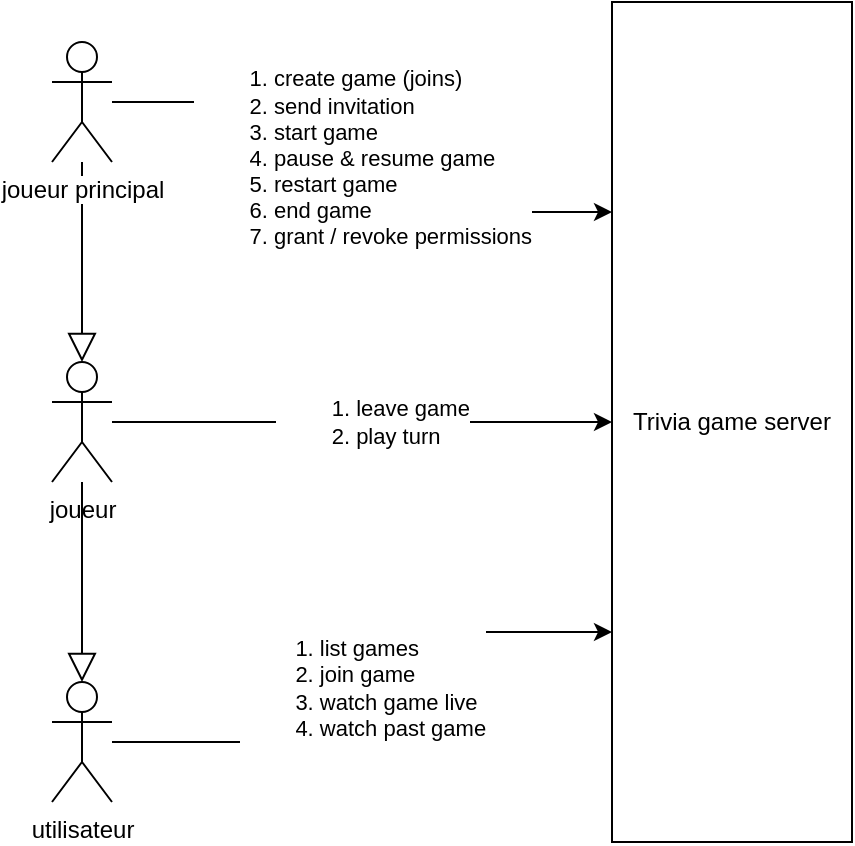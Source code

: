 <mxfile version="21.2.1" type="device" pages="3">
  <diagram name="use-cases" id="77HFBJ6ivWY5QbAFfbBi">
    <mxGraphModel dx="733" dy="455" grid="1" gridSize="10" guides="1" tooltips="1" connect="1" arrows="1" fold="1" page="1" pageScale="1" pageWidth="850" pageHeight="1100" math="0" shadow="0">
      <root>
        <mxCell id="0" />
        <mxCell id="1" parent="0" />
        <mxCell id="5HBHyh6a4VFPP6HQ4rFD-20" value="Trivia game server" style="rounded=0;whiteSpace=wrap;html=1;" vertex="1" parent="1">
          <mxGeometry x="470" y="110" width="120" height="420" as="geometry" />
        </mxCell>
        <mxCell id="a9RpLsKB76JkWqtw9BgK-1" value="&lt;ol&gt;&lt;li style=&quot;text-align: left;&quot;&gt;create game (joins)&lt;/li&gt;&lt;li style=&quot;text-align: left;&quot;&gt;send invitation&lt;/li&gt;&lt;li style=&quot;text-align: left;&quot;&gt;start game&lt;/li&gt;&lt;li style=&quot;text-align: left;&quot;&gt;pause &amp;amp; resume game&lt;/li&gt;&lt;li style=&quot;text-align: left;&quot;&gt;restart game&lt;/li&gt;&lt;li style=&quot;text-align: left;&quot;&gt;end game&lt;/li&gt;&lt;li style=&quot;text-align: left;&quot;&gt;grant / revoke permissions&lt;/li&gt;&lt;/ol&gt;" style="edgeStyle=orthogonalEdgeStyle;rounded=0;orthogonalLoop=1;jettySize=auto;html=1;entryX=0;entryY=0.25;entryDx=0;entryDy=0;" edge="1" parent="1" source="5HBHyh6a4VFPP6HQ4rFD-21" target="5HBHyh6a4VFPP6HQ4rFD-20">
          <mxGeometry relative="1" as="geometry">
            <mxPoint as="offset" />
          </mxGeometry>
        </mxCell>
        <mxCell id="a9RpLsKB76JkWqtw9BgK-6" style="edgeStyle=orthogonalEdgeStyle;rounded=0;orthogonalLoop=1;jettySize=auto;html=1;entryX=0.5;entryY=0;entryDx=0;entryDy=0;entryPerimeter=0;endArrow=block;endFill=0;startSize=12;endSize=12;" edge="1" parent="1" source="5HBHyh6a4VFPP6HQ4rFD-21" target="a9RpLsKB76JkWqtw9BgK-2">
          <mxGeometry relative="1" as="geometry" />
        </mxCell>
        <mxCell id="5HBHyh6a4VFPP6HQ4rFD-21" value="&lt;span style=&quot;background-color: rgb(255, 255, 255);&quot;&gt;joueur principal&lt;/span&gt;" style="shape=umlActor;verticalLabelPosition=bottom;verticalAlign=top;html=1;outlineConnect=0;" vertex="1" parent="1">
          <mxGeometry x="190" y="130" width="30" height="60" as="geometry" />
        </mxCell>
        <mxCell id="a9RpLsKB76JkWqtw9BgK-2" value="joueur" style="shape=umlActor;verticalLabelPosition=bottom;verticalAlign=top;html=1;outlineConnect=0;" vertex="1" parent="1">
          <mxGeometry x="190" y="290" width="30" height="60" as="geometry" />
        </mxCell>
        <mxCell id="a9RpLsKB76JkWqtw9BgK-4" value="&lt;ol&gt;&lt;li style=&quot;text-align: left;&quot;&gt;leave game&lt;br&gt;&lt;/li&gt;&lt;li style=&quot;text-align: left;&quot;&gt;play turn&lt;/li&gt;&lt;/ol&gt;" style="edgeStyle=orthogonalEdgeStyle;rounded=0;orthogonalLoop=1;jettySize=auto;html=1;" edge="1" parent="1" source="a9RpLsKB76JkWqtw9BgK-2" target="5HBHyh6a4VFPP6HQ4rFD-20">
          <mxGeometry x="0.038" relative="1" as="geometry">
            <mxPoint x="230" y="250" as="sourcePoint" />
            <mxPoint x="480" y="250" as="targetPoint" />
            <mxPoint as="offset" />
          </mxGeometry>
        </mxCell>
        <mxCell id="2wzwbOMntFm1Uv_ydO0U-1" value="utilisateur" style="shape=umlActor;verticalLabelPosition=bottom;verticalAlign=top;html=1;outlineConnect=0;" vertex="1" parent="1">
          <mxGeometry x="190" y="450" width="30" height="60" as="geometry" />
        </mxCell>
        <mxCell id="2wzwbOMntFm1Uv_ydO0U-2" style="edgeStyle=orthogonalEdgeStyle;rounded=0;orthogonalLoop=1;jettySize=auto;html=1;entryX=0.5;entryY=0;entryDx=0;entryDy=0;entryPerimeter=0;endArrow=block;endFill=0;startSize=12;endSize=12;" edge="1" parent="1" source="a9RpLsKB76JkWqtw9BgK-2" target="2wzwbOMntFm1Uv_ydO0U-1">
          <mxGeometry relative="1" as="geometry">
            <mxPoint x="215" y="200" as="sourcePoint" />
            <mxPoint x="215" y="310" as="targetPoint" />
          </mxGeometry>
        </mxCell>
        <mxCell id="2wzwbOMntFm1Uv_ydO0U-4" value="&lt;ol&gt;&lt;li style=&quot;text-align: left;&quot;&gt;list games&lt;/li&gt;&lt;li style=&quot;text-align: left;&quot;&gt;join game&lt;/li&gt;&lt;li style=&quot;text-align: left;&quot;&gt;watch game live&lt;/li&gt;&lt;li style=&quot;text-align: left;&quot;&gt;watch past game&lt;/li&gt;&lt;/ol&gt;" style="edgeStyle=orthogonalEdgeStyle;rounded=0;orthogonalLoop=1;jettySize=auto;html=1;entryX=0;entryY=0.75;entryDx=0;entryDy=0;" edge="1" parent="1" source="2wzwbOMntFm1Uv_ydO0U-1" target="5HBHyh6a4VFPP6HQ4rFD-20">
          <mxGeometry relative="1" as="geometry">
            <mxPoint x="230" y="340" as="sourcePoint" />
            <mxPoint x="480" y="330" as="targetPoint" />
          </mxGeometry>
        </mxCell>
      </root>
    </mxGraphModel>
  </diagram>
  <diagram id="8yDBRH8GD4w4LT29cAe8" name="use-cases-details-1">
    <mxGraphModel dx="1257" dy="780" grid="1" gridSize="10" guides="1" tooltips="1" connect="1" arrows="1" fold="1" page="1" pageScale="1" pageWidth="850" pageHeight="1100" math="0" shadow="0">
      <root>
        <mxCell id="0" />
        <mxCell id="1" parent="0" />
        <mxCell id="wybfsSVACQAIyUd5e9ox-1" value="create game&lt;br&gt;(also joins it)" style="edgeStyle=orthogonalEdgeStyle;rounded=0;orthogonalLoop=1;jettySize=auto;html=1;entryX=0;entryY=0.25;entryDx=0;entryDy=0;" edge="1" parent="1" source="wybfsSVACQAIyUd5e9ox-2" target="wybfsSVACQAIyUd5e9ox-4">
          <mxGeometry relative="1" as="geometry" />
        </mxCell>
        <mxCell id="wybfsSVACQAIyUd5e9ox-2" value="joueur1" style="shape=umlActor;verticalLabelPosition=bottom;verticalAlign=top;html=1;outlineConnect=0;" vertex="1" parent="1">
          <mxGeometry x="565" y="1590" width="30" height="60" as="geometry" />
        </mxCell>
        <mxCell id="wybfsSVACQAIyUd5e9ox-3" value="game started" style="edgeStyle=orthogonalEdgeStyle;rounded=0;orthogonalLoop=1;jettySize=auto;html=1;entryX=1;entryY=0.333;entryDx=0;entryDy=0;entryPerimeter=0;dashed=1;exitX=0.01;exitY=0.7;exitDx=0;exitDy=0;exitPerimeter=0;" edge="1" parent="1" source="wybfsSVACQAIyUd5e9ox-12" target="wybfsSVACQAIyUd5e9ox-11">
          <mxGeometry relative="1" as="geometry">
            <mxPoint x="840" y="1380" as="sourcePoint" />
          </mxGeometry>
        </mxCell>
        <mxCell id="JlIHS9DkQh-C_NmVd3RG-5" value="&quot;joueur2&quot; joined the game" style="edgeStyle=orthogonalEdgeStyle;rounded=0;orthogonalLoop=1;jettySize=auto;html=1;exitX=0;exitY=0.75;exitDx=0;exitDy=0;" edge="1" parent="1" source="wybfsSVACQAIyUd5e9ox-4" target="JlIHS9DkQh-C_NmVd3RG-2">
          <mxGeometry relative="1" as="geometry" />
        </mxCell>
        <mxCell id="wybfsSVACQAIyUd5e9ox-4" value="Trivia webapp" style="rounded=0;whiteSpace=wrap;html=1;" vertex="1" parent="1">
          <mxGeometry x="835" y="1620" width="120" height="260" as="geometry" />
        </mxCell>
        <mxCell id="wybfsSVACQAIyUd5e9ox-5" value="join" style="edgeStyle=orthogonalEdgeStyle;rounded=0;orthogonalLoop=1;jettySize=auto;html=1;" edge="1" parent="1" source="wybfsSVACQAIyUd5e9ox-6" target="wybfsSVACQAIyUd5e9ox-4">
          <mxGeometry relative="1" as="geometry" />
        </mxCell>
        <mxCell id="wybfsSVACQAIyUd5e9ox-6" value="joueur2" style="shape=umlActor;verticalLabelPosition=bottom;verticalAlign=top;html=1;outlineConnect=0;" vertex="1" parent="1">
          <mxGeometry x="565" y="1720" width="30" height="60" as="geometry" />
        </mxCell>
        <mxCell id="wybfsSVACQAIyUd5e9ox-7" value="start" style="edgeStyle=orthogonalEdgeStyle;rounded=0;orthogonalLoop=1;jettySize=auto;html=1;entryX=0;entryY=0.25;entryDx=0;entryDy=0;" edge="1" parent="1" source="wybfsSVACQAIyUd5e9ox-8" target="wybfsSVACQAIyUd5e9ox-12">
          <mxGeometry relative="1" as="geometry" />
        </mxCell>
        <mxCell id="wybfsSVACQAIyUd5e9ox-8" value="joueur1" style="shape=umlActor;verticalLabelPosition=bottom;verticalAlign=top;html=1;outlineConnect=0;" vertex="1" parent="1">
          <mxGeometry x="565" y="1360" width="30" height="60" as="geometry" />
        </mxCell>
        <mxCell id="wybfsSVACQAIyUd5e9ox-9" value="" style="group" vertex="1" connectable="0" parent="1">
          <mxGeometry x="565" y="1465" width="40" height="70" as="geometry" />
        </mxCell>
        <mxCell id="wybfsSVACQAIyUd5e9ox-10" value="joueur1" style="shape=umlActor;verticalLabelPosition=bottom;verticalAlign=top;html=1;outlineConnect=0;" vertex="1" parent="wybfsSVACQAIyUd5e9ox-9">
          <mxGeometry width="30" height="60" as="geometry" />
        </mxCell>
        <mxCell id="wybfsSVACQAIyUd5e9ox-11" value="joueur2" style="shape=umlActor;verticalLabelPosition=bottom;verticalAlign=top;html=1;outlineConnect=0;" vertex="1" parent="wybfsSVACQAIyUd5e9ox-9">
          <mxGeometry x="10" y="10" width="30" height="60" as="geometry" />
        </mxCell>
        <mxCell id="wybfsSVACQAIyUd5e9ox-12" value="Trivia webapp" style="rounded=0;whiteSpace=wrap;html=1;" vertex="1" parent="1">
          <mxGeometry x="830" y="1390" width="120" height="100" as="geometry" />
        </mxCell>
        <mxCell id="JlIHS9DkQh-C_NmVd3RG-1" value="" style="group" vertex="1" connectable="0" parent="1">
          <mxGeometry x="560" y="1830" width="40" height="70" as="geometry" />
        </mxCell>
        <mxCell id="JlIHS9DkQh-C_NmVd3RG-2" value="joueur1" style="shape=umlActor;verticalLabelPosition=bottom;verticalAlign=top;html=1;outlineConnect=0;" vertex="1" parent="JlIHS9DkQh-C_NmVd3RG-1">
          <mxGeometry width="30" height="60" as="geometry" />
        </mxCell>
        <mxCell id="JlIHS9DkQh-C_NmVd3RG-3" value="joueur2" style="shape=umlActor;verticalLabelPosition=bottom;verticalAlign=top;html=1;outlineConnect=0;" vertex="1" parent="JlIHS9DkQh-C_NmVd3RG-1">
          <mxGeometry x="10" y="10" width="30" height="60" as="geometry" />
        </mxCell>
        <mxCell id="pTTVYuf3H50-s9OLY3Zi-2" value="&lt;h1&gt;1 - List Games&lt;/h1&gt;&lt;p&gt;AS A (logged in ?) user&amp;nbsp;&lt;br&gt;&lt;/p&gt;&lt;p&gt;I CAN list games&lt;/p&gt;&lt;p&gt;SO THAT i can join or watch one of them&lt;/p&gt;" style="text;html=1;strokeColor=none;fillColor=none;spacing=5;spacingTop=-20;whiteSpace=wrap;overflow=hidden;rounded=0;" vertex="1" parent="1">
          <mxGeometry x="50" y="60" width="260" height="140" as="geometry" />
        </mxCell>
        <mxCell id="jMsDWZPk2A0QhHEbCboZ-1" value="list of games" style="edgeStyle=orthogonalEdgeStyle;rounded=0;orthogonalLoop=1;jettySize=auto;html=1;dashed=1;exitX=0.01;exitY=0.7;exitDx=0;exitDy=0;exitPerimeter=0;" edge="1" parent="1" source="jMsDWZPk2A0QhHEbCboZ-7" target="jMsDWZPk2A0QhHEbCboZ-3">
          <mxGeometry relative="1" as="geometry">
            <mxPoint x="788" y="70" as="sourcePoint" />
            <mxPoint x="553" y="185" as="targetPoint" />
          </mxGeometry>
        </mxCell>
        <mxCell id="jMsDWZPk2A0QhHEbCboZ-2" value="list games" style="edgeStyle=orthogonalEdgeStyle;rounded=0;orthogonalLoop=1;jettySize=auto;html=1;entryX=0;entryY=0.25;entryDx=0;entryDy=0;exitX=0.75;exitY=0.1;exitDx=0;exitDy=0;exitPerimeter=0;" edge="1" parent="1" source="jMsDWZPk2A0QhHEbCboZ-3" target="jMsDWZPk2A0QhHEbCboZ-7">
          <mxGeometry relative="1" as="geometry" />
        </mxCell>
        <mxCell id="jMsDWZPk2A0QhHEbCboZ-3" value="utilisateur" style="shape=umlActor;verticalLabelPosition=bottom;verticalAlign=top;html=1;outlineConnect=0;" vertex="1" parent="1">
          <mxGeometry x="510" y="100" width="30" height="60" as="geometry" />
        </mxCell>
        <mxCell id="jMsDWZPk2A0QhHEbCboZ-7" value="Trivia webapp" style="rounded=0;whiteSpace=wrap;html=1;" vertex="1" parent="1">
          <mxGeometry x="778" y="80" width="120" height="100" as="geometry" />
        </mxCell>
        <mxCell id="jMsDWZPk2A0QhHEbCboZ-9" value="&lt;h1&gt;Questions, alt cases, extensions&lt;/h1&gt;&lt;p&gt;&lt;/p&gt;&lt;ol&gt;&lt;li&gt;Format des parties en réponse REST&lt;/li&gt;&lt;li&gt;Format des parties en base&lt;/li&gt;&lt;li&gt;Liste des parties vraisemblablement paginée. à voir dans un 2e temps&lt;/li&gt;&lt;li style=&quot;border-color: var(--border-color);&quot;&gt;Reactive + pagination ? à voir dans un 3e temps&lt;/li&gt;&lt;li&gt;Prévoir du rate limting, DDOS et gestion des requêtes, du traffic et de la dispo (reporting, etc.)&lt;/li&gt;&lt;li&gt;id et format des joueurs invités non-loggés&lt;/li&gt;&lt;li&gt;Le nom d&#39;un joueur dans une partie est-il son username ?&lt;/li&gt;&lt;ol&gt;&lt;li&gt;on va dire oui s&#39;il est loggé&lt;/li&gt;&lt;li&gt;forcément non s&#39;il est anonyme&lt;/li&gt;&lt;/ol&gt;&lt;/ol&gt;&lt;p&gt;&lt;/p&gt;" style="text;html=1;strokeColor=none;fillColor=none;spacing=5;spacingTop=-20;whiteSpace=wrap;overflow=hidden;rounded=0;" vertex="1" parent="1">
          <mxGeometry x="20" y="230" width="390" height="230" as="geometry" />
        </mxCell>
        <mxCell id="jMsDWZPk2A0QhHEbCboZ-10" value="" style="endArrow=none;dashed=1;html=1;rounded=0;" edge="1" parent="1">
          <mxGeometry width="50" height="50" relative="1" as="geometry">
            <mxPoint y="500" as="sourcePoint" />
            <mxPoint x="1702.353" y="500" as="targetPoint" />
          </mxGeometry>
        </mxCell>
        <mxCell id="jMsDWZPk2A0QhHEbCboZ-11" value="&lt;h1&gt;2 - Create a Game&lt;/h1&gt;&lt;p&gt;AS A (logged in ?) user&amp;nbsp;&lt;br&gt;&lt;/p&gt;&lt;p&gt;I CAN list games&lt;/p&gt;&lt;p&gt;SO THAT i can join or watch one of them&lt;/p&gt;" style="text;html=1;strokeColor=none;fillColor=none;spacing=5;spacingTop=-20;whiteSpace=wrap;overflow=hidden;rounded=0;" vertex="1" parent="1">
          <mxGeometry x="40" y="580" width="260" height="140" as="geometry" />
        </mxCell>
        <mxCell id="jMsDWZPk2A0QhHEbCboZ-12" value="&lt;font color=&quot;#ff0000&quot;&gt;&lt;b&gt;1.&lt;/b&gt;&lt;/font&gt;&amp;nbsp;" style="text;html=1;strokeColor=none;fillColor=none;align=center;verticalAlign=middle;whiteSpace=wrap;rounded=0;" vertex="1" parent="1">
          <mxGeometry x="635" y="60" width="60" height="30" as="geometry" />
        </mxCell>
        <mxCell id="jMsDWZPk2A0QhHEbCboZ-13" value="&lt;font color=&quot;#ff0000&quot;&gt;&lt;b&gt;2.&lt;/b&gt;&lt;/font&gt;&amp;nbsp;" style="text;html=1;strokeColor=none;fillColor=none;align=center;verticalAlign=middle;whiteSpace=wrap;rounded=0;" vertex="1" parent="1">
          <mxGeometry x="635" y="160" width="60" height="30" as="geometry" />
        </mxCell>
        <mxCell id="jMsDWZPk2A0QhHEbCboZ-14" value="&lt;div style=&quot;color: rgb(188, 190, 196);&quot;&gt;&lt;pre style=&quot;font-family: &amp;quot;JetBrains Mono&amp;quot;, monospace; font-size: 9pt;&quot;&gt;[&lt;br&gt;&lt;span style=&quot;color: rgb(232, 186, 54);&quot;&gt;  &lt;/span&gt;&lt;span style=&quot;color: rgb(84, 168, 87);&quot;&gt;{&lt;br&gt;&lt;/span&gt;&lt;span style=&quot;color: rgb(84, 168, 87);&quot;&gt;    &lt;/span&gt;&lt;span style=&quot;color: rgb(199, 125, 187);&quot;&gt;&quot;id&quot;&lt;/span&gt;: &lt;span style=&quot;color: rgb(42, 172, 184);&quot;&gt;123&lt;/span&gt;,&lt;br&gt;    &lt;span style=&quot;color: rgb(199, 125, 187);&quot;&gt;&quot;name&quot;&lt;/span&gt;: &lt;span style=&quot;color: rgb(106, 171, 115);&quot;&gt;&quot;game name / title&quot;&lt;/span&gt;,&lt;br&gt;    &lt;span style=&quot;color: rgb(199, 125, 187);&quot;&gt;&quot;state&quot;&lt;/span&gt;: &lt;span style=&quot;color: rgb(106, 171, 115);&quot;&gt;&quot;created&quot;&lt;/span&gt;,&lt;br&gt;    &lt;span style=&quot;color: rgb(199, 125, 187);&quot;&gt;&quot;players&quot;&lt;/span&gt;: &lt;span style=&quot;color: rgb(53, 159, 244);&quot;&gt;[&lt;br&gt;&lt;/span&gt;&lt;span style=&quot;color: rgb(53, 159, 244);&quot;&gt;      &lt;/span&gt;&lt;span style=&quot;color: rgb(110, 126, 217);&quot;&gt;{&lt;/span&gt;&lt;span style=&quot;color: rgb(199, 125, 187);&quot;&gt;&quot;id&quot;&lt;/span&gt;: &lt;span style=&quot;color: rgb(42, 172, 184);&quot;&gt;1&lt;/span&gt;, &lt;span style=&quot;color: rgb(199, 125, 187);&quot;&gt;&quot;name&quot;&lt;/span&gt;: &lt;span style=&quot;color: rgb(106, 171, 115);&quot;&gt;&quot;Chet&quot;&lt;/span&gt;&lt;span style=&quot;color: rgb(110, 126, 217);&quot;&gt;}&lt;/span&gt;,&lt;br&gt;      &lt;span style=&quot;color: rgb(110, 126, 217);&quot;&gt;{&lt;/span&gt;&lt;span style=&quot;color: rgb(199, 125, 187);&quot;&gt;&quot;id&quot;&lt;/span&gt;: &lt;span style=&quot;color: rgb(42, 172, 184);&quot;&gt;2&lt;/span&gt;, &lt;span style=&quot;color: rgb(199, 125, 187);&quot;&gt;&quot;name&quot;&lt;/span&gt;: &lt;span style=&quot;color: rgb(106, 171, 115);&quot;&gt;&quot;Pat&quot;&lt;/span&gt;&lt;span style=&quot;color: rgb(110, 126, 217);&quot;&gt;}&lt;br&gt;&lt;/span&gt;&lt;span style=&quot;color: rgb(110, 126, 217);&quot;&gt;    &lt;/span&gt;&lt;span style=&quot;color: rgb(53, 159, 244);&quot;&gt;]&lt;/span&gt;,&lt;br&gt;    &lt;span style=&quot;color: rgb(199, 125, 187);&quot;&gt;&quot;links&quot;&lt;/span&gt;: &lt;span style=&quot;color: rgb(53, 159, 244);&quot;&gt;{&lt;br&gt;&lt;/span&gt;&lt;span style=&quot;color: rgb(53, 159, 244);&quot;&gt;      &lt;/span&gt;&lt;span style=&quot;color: rgb(199, 125, 187);&quot;&gt;&quot;join&quot;&lt;/span&gt;: &lt;span style=&quot;color: rgb(106, 171, 115);&quot;&gt;&quot;POST /game/123/join&quot;&lt;/span&gt;,&lt;br&gt;      &lt;span style=&quot;color: rgb(199, 125, 187);&quot;&gt;&quot;watch&quot;&lt;/span&gt;: &lt;span style=&quot;color: rgb(106, 171, 115);&quot;&gt;&quot;POST /game/123/watch&quot;&lt;br&gt;&lt;/span&gt;&lt;span style=&quot;color: rgb(106, 171, 115);&quot;&gt;    &lt;/span&gt;&lt;span style=&quot;color: rgb(53, 159, 244);&quot;&gt;}&lt;br&gt;&lt;/span&gt;&lt;span style=&quot;color: rgb(53, 159, 244);&quot;&gt;  &lt;/span&gt;&lt;span style=&quot;color: rgb(84, 168, 87);&quot;&gt;}&lt;/span&gt;,&lt;br&gt;  &lt;span style=&quot;color: rgb(84, 168, 87);&quot;&gt;{}&lt;br&gt;&lt;/span&gt;&lt;span style=&quot;color: rgb(232, 186, 54);&quot;&gt;]&lt;/span&gt;&lt;/pre&gt;&lt;/div&gt;" style="text;html=1;strokeColor=none;fillColor=none;align=left;verticalAlign=middle;whiteSpace=wrap;rounded=0;" vertex="1" parent="1">
          <mxGeometry x="570" y="210" width="285" height="240" as="geometry" />
        </mxCell>
        <mxCell id="Uyk14K-dBhHiSNH-FseH-4" style="edgeStyle=orthogonalEdgeStyle;rounded=0;orthogonalLoop=1;jettySize=auto;html=1;entryX=0;entryY=0.5;entryDx=0;entryDy=0;entryPerimeter=0;" edge="1" parent="1" source="Uyk14K-dBhHiSNH-FseH-1" target="Uyk14K-dBhHiSNH-FseH-3">
          <mxGeometry relative="1" as="geometry" />
        </mxCell>
        <mxCell id="Uyk14K-dBhHiSNH-FseH-1" value="REST controller" style="rounded=0;whiteSpace=wrap;html=1;" vertex="1" parent="1">
          <mxGeometry x="1210" y="80" width="120" height="100" as="geometry" />
        </mxCell>
        <mxCell id="Uyk14K-dBhHiSNH-FseH-5" style="edgeStyle=orthogonalEdgeStyle;rounded=0;orthogonalLoop=1;jettySize=auto;html=1;" edge="1" parent="1" source="Uyk14K-dBhHiSNH-FseH-2" target="Uyk14K-dBhHiSNH-FseH-1">
          <mxGeometry relative="1" as="geometry" />
        </mxCell>
        <mxCell id="Uyk14K-dBhHiSNH-FseH-2" value="utilisateur" style="shape=umlActor;verticalLabelPosition=bottom;verticalAlign=top;html=1;outlineConnect=0;" vertex="1" parent="1">
          <mxGeometry x="1050" y="100" width="30" height="60" as="geometry" />
        </mxCell>
        <mxCell id="Uyk14K-dBhHiSNH-FseH-3" value="" style="shape=cylinder3;whiteSpace=wrap;html=1;boundedLbl=1;backgroundOutline=1;size=15;" vertex="1" parent="1">
          <mxGeometry x="1460" y="90" width="60" height="80" as="geometry" />
        </mxCell>
        <mxCell id="Uyk14K-dBhHiSNH-FseH-44" style="edgeStyle=orthogonalEdgeStyle;rounded=0;orthogonalLoop=1;jettySize=auto;html=1;exitX=1;exitY=0.5;exitDx=0;exitDy=0;" edge="1" parent="1" source="Uyk14K-dBhHiSNH-FseH-42" target="Uyk14K-dBhHiSNH-FseH-33">
          <mxGeometry relative="1" as="geometry" />
        </mxCell>
        <mxCell id="Uyk14K-dBhHiSNH-FseH-6" value="Game" style="shape=table;startSize=30;container=1;collapsible=0;childLayout=tableLayout;strokeColor=default;fontSize=16;" vertex="1" parent="1">
          <mxGeometry x="1130" y="220" width="80" height="190" as="geometry" />
        </mxCell>
        <mxCell id="Uyk14K-dBhHiSNH-FseH-7" value="" style="shape=tableRow;horizontal=0;startSize=0;swimlaneHead=0;swimlaneBody=0;strokeColor=inherit;top=0;left=0;bottom=0;right=0;collapsible=0;dropTarget=0;fillColor=none;points=[[0,0.5],[1,0.5]];portConstraint=eastwest;fontSize=16;" vertex="1" parent="Uyk14K-dBhHiSNH-FseH-6">
          <mxGeometry y="30" width="80" height="40" as="geometry" />
        </mxCell>
        <mxCell id="Uyk14K-dBhHiSNH-FseH-8" value="id" style="shape=partialRectangle;html=1;whiteSpace=wrap;connectable=0;strokeColor=inherit;overflow=hidden;fillColor=none;top=0;left=0;bottom=0;right=0;pointerEvents=1;fontSize=16;" vertex="1" parent="Uyk14K-dBhHiSNH-FseH-7">
          <mxGeometry width="80" height="40" as="geometry">
            <mxRectangle width="80" height="40" as="alternateBounds" />
          </mxGeometry>
        </mxCell>
        <mxCell id="Uyk14K-dBhHiSNH-FseH-11" value="" style="shape=tableRow;horizontal=0;startSize=0;swimlaneHead=0;swimlaneBody=0;strokeColor=inherit;top=0;left=0;bottom=0;right=0;collapsible=0;dropTarget=0;fillColor=none;points=[[0,0.5],[1,0.5]];portConstraint=eastwest;fontSize=16;" vertex="1" parent="Uyk14K-dBhHiSNH-FseH-6">
          <mxGeometry y="70" width="80" height="40" as="geometry" />
        </mxCell>
        <mxCell id="Uyk14K-dBhHiSNH-FseH-12" value="name" style="shape=partialRectangle;html=1;whiteSpace=wrap;connectable=0;strokeColor=inherit;overflow=hidden;fillColor=none;top=0;left=0;bottom=0;right=0;pointerEvents=1;fontSize=16;" vertex="1" parent="Uyk14K-dBhHiSNH-FseH-11">
          <mxGeometry width="80" height="40" as="geometry">
            <mxRectangle width="80" height="40" as="alternateBounds" />
          </mxGeometry>
        </mxCell>
        <mxCell id="Uyk14K-dBhHiSNH-FseH-15" value="" style="shape=tableRow;horizontal=0;startSize=0;swimlaneHead=0;swimlaneBody=0;strokeColor=inherit;top=0;left=0;bottom=0;right=0;collapsible=0;dropTarget=0;fillColor=none;points=[[0,0.5],[1,0.5]];portConstraint=eastwest;fontSize=16;" vertex="1" parent="Uyk14K-dBhHiSNH-FseH-6">
          <mxGeometry y="110" width="80" height="40" as="geometry" />
        </mxCell>
        <mxCell id="Uyk14K-dBhHiSNH-FseH-16" value="state" style="shape=partialRectangle;html=1;whiteSpace=wrap;connectable=0;strokeColor=inherit;overflow=hidden;fillColor=none;top=0;left=0;bottom=0;right=0;pointerEvents=1;fontSize=16;" vertex="1" parent="Uyk14K-dBhHiSNH-FseH-15">
          <mxGeometry width="80" height="40" as="geometry">
            <mxRectangle width="80" height="40" as="alternateBounds" />
          </mxGeometry>
        </mxCell>
        <mxCell id="Uyk14K-dBhHiSNH-FseH-42" style="shape=tableRow;horizontal=0;startSize=0;swimlaneHead=0;swimlaneBody=0;strokeColor=inherit;top=0;left=0;bottom=0;right=0;collapsible=0;dropTarget=0;fillColor=none;points=[[0,0.5],[1,0.5]];portConstraint=eastwest;fontSize=16;" vertex="1" parent="Uyk14K-dBhHiSNH-FseH-6">
          <mxGeometry y="150" width="80" height="40" as="geometry" />
        </mxCell>
        <mxCell id="Uyk14K-dBhHiSNH-FseH-43" value="players" style="shape=partialRectangle;html=1;whiteSpace=wrap;connectable=0;strokeColor=inherit;overflow=hidden;fillColor=none;top=0;left=0;bottom=0;right=0;pointerEvents=1;fontSize=16;" vertex="1" parent="Uyk14K-dBhHiSNH-FseH-42">
          <mxGeometry width="80" height="40" as="geometry">
            <mxRectangle width="80" height="40" as="alternateBounds" />
          </mxGeometry>
        </mxCell>
        <mxCell id="Uyk14K-dBhHiSNH-FseH-32" value="User" style="shape=table;startSize=30;container=1;collapsible=0;childLayout=tableLayout;strokeColor=default;fontSize=16;" vertex="1" parent="1">
          <mxGeometry x="1330" y="220" width="130" height="150" as="geometry" />
        </mxCell>
        <mxCell id="Uyk14K-dBhHiSNH-FseH-33" value="" style="shape=tableRow;horizontal=0;startSize=0;swimlaneHead=0;swimlaneBody=0;strokeColor=inherit;top=0;left=0;bottom=0;right=0;collapsible=0;dropTarget=0;fillColor=none;points=[[0,0.5],[1,0.5]];portConstraint=eastwest;fontSize=16;" vertex="1" parent="Uyk14K-dBhHiSNH-FseH-32">
          <mxGeometry y="30" width="130" height="40" as="geometry" />
        </mxCell>
        <mxCell id="Uyk14K-dBhHiSNH-FseH-34" value="id" style="shape=partialRectangle;html=1;whiteSpace=wrap;connectable=0;strokeColor=inherit;overflow=hidden;fillColor=none;top=0;left=0;bottom=0;right=0;pointerEvents=1;fontSize=16;" vertex="1" parent="Uyk14K-dBhHiSNH-FseH-33">
          <mxGeometry width="130" height="40" as="geometry">
            <mxRectangle width="130" height="40" as="alternateBounds" />
          </mxGeometry>
        </mxCell>
        <mxCell id="Uyk14K-dBhHiSNH-FseH-36" value="" style="shape=tableRow;horizontal=0;startSize=0;swimlaneHead=0;swimlaneBody=0;strokeColor=inherit;top=0;left=0;bottom=0;right=0;collapsible=0;dropTarget=0;fillColor=none;points=[[0,0.5],[1,0.5]];portConstraint=eastwest;fontSize=16;" vertex="1" parent="Uyk14K-dBhHiSNH-FseH-32">
          <mxGeometry y="70" width="130" height="40" as="geometry" />
        </mxCell>
        <mxCell id="Uyk14K-dBhHiSNH-FseH-37" value="username" style="shape=partialRectangle;html=1;whiteSpace=wrap;connectable=0;strokeColor=inherit;overflow=hidden;fillColor=none;top=0;left=0;bottom=0;right=0;pointerEvents=1;fontSize=16;" vertex="1" parent="Uyk14K-dBhHiSNH-FseH-36">
          <mxGeometry width="130" height="40" as="geometry">
            <mxRectangle width="130" height="40" as="alternateBounds" />
          </mxGeometry>
        </mxCell>
        <mxCell id="Uyk14K-dBhHiSNH-FseH-45" style="shape=tableRow;horizontal=0;startSize=0;swimlaneHead=0;swimlaneBody=0;strokeColor=inherit;top=0;left=0;bottom=0;right=0;collapsible=0;dropTarget=0;fillColor=none;points=[[0,0.5],[1,0.5]];portConstraint=eastwest;fontSize=16;" vertex="1" parent="Uyk14K-dBhHiSNH-FseH-32">
          <mxGeometry y="110" width="130" height="40" as="geometry" />
        </mxCell>
        <mxCell id="Uyk14K-dBhHiSNH-FseH-46" value="isAnonymous" style="shape=partialRectangle;html=1;whiteSpace=wrap;connectable=0;strokeColor=inherit;overflow=hidden;fillColor=none;top=0;left=0;bottom=0;right=0;pointerEvents=1;fontSize=16;" vertex="1" parent="Uyk14K-dBhHiSNH-FseH-45">
          <mxGeometry width="130" height="40" as="geometry">
            <mxRectangle width="130" height="40" as="alternateBounds" />
          </mxGeometry>
        </mxCell>
        <mxCell id="Uyk14K-dBhHiSNH-FseH-47" value="&lt;h1&gt;Questions, alt cases, extensions&lt;/h1&gt;&lt;p&gt;&lt;/p&gt;&lt;ol&gt;&lt;li&gt;Supprimer une partie non-démarrée, est-ce équivalent à une partie terminée en cours de route, avant la fin ?&lt;/li&gt;&lt;ol&gt;&lt;li&gt;Spontanément je dirais non (ne serait-ce qu&#39;à des fins d&#39;analytics / forensics, on veut pouvoir distinguer les différents cas)&lt;/li&gt;&lt;/ol&gt;&lt;/ol&gt;&lt;p&gt;&lt;/p&gt;" style="text;html=1;strokeColor=none;fillColor=none;spacing=5;spacingTop=-20;whiteSpace=wrap;overflow=hidden;rounded=0;" vertex="1" parent="1">
          <mxGeometry x="40" y="820" width="390" height="230" as="geometry" />
        </mxCell>
        <mxCell id="Uyk14K-dBhHiSNH-FseH-48" value="created game" style="edgeStyle=orthogonalEdgeStyle;rounded=0;orthogonalLoop=1;jettySize=auto;html=1;dashed=1;exitX=0.01;exitY=0.7;exitDx=0;exitDy=0;exitPerimeter=0;" edge="1" parent="1" source="Uyk14K-dBhHiSNH-FseH-51" target="Uyk14K-dBhHiSNH-FseH-50">
          <mxGeometry relative="1" as="geometry">
            <mxPoint x="788" y="580" as="sourcePoint" />
            <mxPoint x="553" y="695" as="targetPoint" />
          </mxGeometry>
        </mxCell>
        <mxCell id="Uyk14K-dBhHiSNH-FseH-49" value="create game" style="edgeStyle=orthogonalEdgeStyle;rounded=0;orthogonalLoop=1;jettySize=auto;html=1;entryX=0;entryY=0.25;entryDx=0;entryDy=0;exitX=0.75;exitY=0.1;exitDx=0;exitDy=0;exitPerimeter=0;" edge="1" parent="1" source="Uyk14K-dBhHiSNH-FseH-50" target="Uyk14K-dBhHiSNH-FseH-51">
          <mxGeometry relative="1" as="geometry" />
        </mxCell>
        <mxCell id="Uyk14K-dBhHiSNH-FseH-50" value="utilisateur" style="shape=umlActor;verticalLabelPosition=bottom;verticalAlign=top;html=1;outlineConnect=0;" vertex="1" parent="1">
          <mxGeometry x="510" y="610" width="30" height="60" as="geometry" />
        </mxCell>
        <mxCell id="Uyk14K-dBhHiSNH-FseH-51" value="Trivia webapp" style="rounded=0;whiteSpace=wrap;html=1;" vertex="1" parent="1">
          <mxGeometry x="778" y="590" width="120" height="100" as="geometry" />
        </mxCell>
        <mxCell id="Uyk14K-dBhHiSNH-FseH-52" value="&lt;font color=&quot;#ff0000&quot;&gt;&lt;b&gt;2.&lt;/b&gt;&lt;/font&gt;&amp;nbsp;" style="text;html=1;strokeColor=none;fillColor=none;align=center;verticalAlign=middle;whiteSpace=wrap;rounded=0;" vertex="1" parent="1">
          <mxGeometry x="635" y="670" width="60" height="30" as="geometry" />
        </mxCell>
        <mxCell id="Uyk14K-dBhHiSNH-FseH-53" value="&lt;div style=&quot;color: rgb(188, 190, 196);&quot;&gt;&lt;pre style=&quot;font-family: &amp;quot;JetBrains Mono&amp;quot;, monospace; font-size: 9pt;&quot;&gt;&lt;div style=&quot;&quot;&gt;&lt;pre style=&quot;font-family: &amp;quot;JetBrains Mono&amp;quot;, monospace; font-size: 9pt;&quot;&gt;&lt;div style=&quot;&quot;&gt;&lt;pre style=&quot;font-family: &amp;quot;JetBrains Mono&amp;quot;, monospace; font-size: 9pt;&quot;&gt;{&lt;br&gt;&lt;span style=&quot;color: rgb(232, 186, 54);&quot;&gt;  &lt;/span&gt;&lt;span style=&quot;color: rgb(199, 125, 187);&quot;&gt;&quot;id&quot;&lt;/span&gt;: &lt;span style=&quot;color: rgb(42, 172, 184);&quot;&gt;123&lt;/span&gt;,&lt;br&gt;  &lt;span style=&quot;color: rgb(199, 125, 187);&quot;&gt;&quot;name&quot;&lt;/span&gt;: &lt;span style=&quot;color: rgb(106, 171, 115);&quot;&gt;&quot;ma partie de Trivia&quot;&lt;/span&gt;,&lt;br&gt;  &lt;span style=&quot;color: rgb(199, 125, 187);&quot;&gt;&quot;state&quot;&lt;/span&gt;: &lt;span style=&quot;color: rgb(106, 171, 115);&quot;&gt;&quot;created&quot;&lt;/span&gt;,&lt;br&gt;  &lt;span style=&quot;color: rgb(199, 125, 187);&quot;&gt;&quot;players&quot;&lt;/span&gt;: &lt;span style=&quot;color: rgb(84, 168, 87);&quot;&gt;[&lt;br&gt;&lt;/span&gt;&lt;span style=&quot;color: rgb(84, 168, 87);&quot;&gt;    &lt;/span&gt;&lt;span style=&quot;color: rgb(53, 159, 244);&quot;&gt;{&lt;/span&gt;&lt;span style=&quot;color: rgb(199, 125, 187);&quot;&gt;&quot;id&quot;&lt;/span&gt;: &lt;span style=&quot;color: rgb(42, 172, 184);&quot;&gt;1&lt;/span&gt;, &lt;span style=&quot;color: rgb(199, 125, 187);&quot;&gt;&quot;name&quot;&lt;/span&gt;: &lt;span style=&quot;color: rgb(106, 171, 115);&quot;&gt;&quot;joueur1&quot;&lt;/span&gt;&lt;span style=&quot;color: rgb(53, 159, 244);&quot;&gt;}&lt;br&gt;&lt;/span&gt;&lt;span style=&quot;color: rgb(53, 159, 244);&quot;&gt;  &lt;/span&gt;&lt;span style=&quot;color: rgb(84, 168, 87);&quot;&gt;]&lt;/span&gt;,&lt;br&gt;  &lt;span style=&quot;color: rgb(199, 125, 187);&quot;&gt;&quot;links&quot;&lt;/span&gt;: &lt;span style=&quot;color: rgb(84, 168, 87);&quot;&gt;{&lt;br&gt;&lt;/span&gt;&lt;span style=&quot;color: rgb(84, 168, 87);&quot;&gt;    &lt;/span&gt;&lt;span style=&quot;color: rgb(199, 125, 187);&quot;&gt;&quot;join&quot;&lt;/span&gt;: &lt;span style=&quot;color: rgb(106, 171, 115);&quot;&gt;&quot;POST /game/123/start&quot;&lt;br&gt;&lt;/span&gt;&lt;span style=&quot;color: rgb(106, 171, 115);&quot;&gt;  &lt;/span&gt;&lt;span style=&quot;color: rgb(84, 168, 87);&quot;&gt;}&lt;br&gt;&lt;/span&gt;&lt;span style=&quot;color: rgb(232, 186, 54);&quot;&gt;}&lt;/span&gt;&lt;/pre&gt;&lt;/div&gt;&lt;/pre&gt;&lt;/div&gt;&lt;/pre&gt;&lt;/div&gt;" style="text;html=1;strokeColor=none;fillColor=none;align=left;verticalAlign=middle;whiteSpace=wrap;rounded=0;" vertex="1" parent="1">
          <mxGeometry x="565" y="720" width="285" height="170" as="geometry" />
        </mxCell>
        <mxCell id="Uyk14K-dBhHiSNH-FseH-54" value="&lt;font color=&quot;#ff0000&quot;&gt;&lt;b&gt;1.&lt;/b&gt;&lt;/font&gt;&amp;nbsp;" style="text;html=1;strokeColor=none;fillColor=none;align=center;verticalAlign=middle;whiteSpace=wrap;rounded=0;" vertex="1" parent="1">
          <mxGeometry x="635" y="570" width="60" height="30" as="geometry" />
        </mxCell>
        <mxCell id="Uyk14K-dBhHiSNH-FseH-55" style="edgeStyle=orthogonalEdgeStyle;rounded=0;orthogonalLoop=1;jettySize=auto;html=1;entryX=0;entryY=0.5;entryDx=0;entryDy=0;entryPerimeter=0;" edge="1" parent="1" source="Uyk14K-dBhHiSNH-FseH-56" target="Uyk14K-dBhHiSNH-FseH-59">
          <mxGeometry relative="1" as="geometry" />
        </mxCell>
        <mxCell id="Uyk14K-dBhHiSNH-FseH-56" value="REST controller" style="rounded=0;whiteSpace=wrap;html=1;" vertex="1" parent="1">
          <mxGeometry x="1210" y="590" width="120" height="100" as="geometry" />
        </mxCell>
        <mxCell id="Uyk14K-dBhHiSNH-FseH-57" style="edgeStyle=orthogonalEdgeStyle;rounded=0;orthogonalLoop=1;jettySize=auto;html=1;" edge="1" parent="1" source="Uyk14K-dBhHiSNH-FseH-58" target="Uyk14K-dBhHiSNH-FseH-56">
          <mxGeometry relative="1" as="geometry" />
        </mxCell>
        <mxCell id="Uyk14K-dBhHiSNH-FseH-58" value="utilisateur" style="shape=umlActor;verticalLabelPosition=bottom;verticalAlign=top;html=1;outlineConnect=0;" vertex="1" parent="1">
          <mxGeometry x="1050" y="610" width="30" height="60" as="geometry" />
        </mxCell>
        <mxCell id="Uyk14K-dBhHiSNH-FseH-59" value="" style="shape=cylinder3;whiteSpace=wrap;html=1;boundedLbl=1;backgroundOutline=1;size=15;" vertex="1" parent="1">
          <mxGeometry x="1460" y="600" width="60" height="80" as="geometry" />
        </mxCell>
        <mxCell id="Uyk14K-dBhHiSNH-FseH-60" style="edgeStyle=orthogonalEdgeStyle;rounded=0;orthogonalLoop=1;jettySize=auto;html=1;exitX=1;exitY=0.5;exitDx=0;exitDy=0;" edge="1" parent="1" source="Uyk14K-dBhHiSNH-FseH-68" target="Uyk14K-dBhHiSNH-FseH-71">
          <mxGeometry relative="1" as="geometry" />
        </mxCell>
        <mxCell id="Uyk14K-dBhHiSNH-FseH-61" value="Game" style="shape=table;startSize=30;container=1;collapsible=0;childLayout=tableLayout;strokeColor=default;fontSize=16;" vertex="1" parent="1">
          <mxGeometry x="1130" y="730" width="80" height="190" as="geometry" />
        </mxCell>
        <mxCell id="Uyk14K-dBhHiSNH-FseH-62" value="" style="shape=tableRow;horizontal=0;startSize=0;swimlaneHead=0;swimlaneBody=0;strokeColor=inherit;top=0;left=0;bottom=0;right=0;collapsible=0;dropTarget=0;fillColor=none;points=[[0,0.5],[1,0.5]];portConstraint=eastwest;fontSize=16;" vertex="1" parent="Uyk14K-dBhHiSNH-FseH-61">
          <mxGeometry y="30" width="80" height="40" as="geometry" />
        </mxCell>
        <mxCell id="Uyk14K-dBhHiSNH-FseH-63" value="id" style="shape=partialRectangle;html=1;whiteSpace=wrap;connectable=0;strokeColor=inherit;overflow=hidden;fillColor=none;top=0;left=0;bottom=0;right=0;pointerEvents=1;fontSize=16;" vertex="1" parent="Uyk14K-dBhHiSNH-FseH-62">
          <mxGeometry width="80" height="40" as="geometry">
            <mxRectangle width="80" height="40" as="alternateBounds" />
          </mxGeometry>
        </mxCell>
        <mxCell id="Uyk14K-dBhHiSNH-FseH-64" value="" style="shape=tableRow;horizontal=0;startSize=0;swimlaneHead=0;swimlaneBody=0;strokeColor=inherit;top=0;left=0;bottom=0;right=0;collapsible=0;dropTarget=0;fillColor=none;points=[[0,0.5],[1,0.5]];portConstraint=eastwest;fontSize=16;" vertex="1" parent="Uyk14K-dBhHiSNH-FseH-61">
          <mxGeometry y="70" width="80" height="40" as="geometry" />
        </mxCell>
        <mxCell id="Uyk14K-dBhHiSNH-FseH-65" value="name" style="shape=partialRectangle;html=1;whiteSpace=wrap;connectable=0;strokeColor=inherit;overflow=hidden;fillColor=none;top=0;left=0;bottom=0;right=0;pointerEvents=1;fontSize=16;" vertex="1" parent="Uyk14K-dBhHiSNH-FseH-64">
          <mxGeometry width="80" height="40" as="geometry">
            <mxRectangle width="80" height="40" as="alternateBounds" />
          </mxGeometry>
        </mxCell>
        <mxCell id="Uyk14K-dBhHiSNH-FseH-66" value="" style="shape=tableRow;horizontal=0;startSize=0;swimlaneHead=0;swimlaneBody=0;strokeColor=inherit;top=0;left=0;bottom=0;right=0;collapsible=0;dropTarget=0;fillColor=none;points=[[0,0.5],[1,0.5]];portConstraint=eastwest;fontSize=16;" vertex="1" parent="Uyk14K-dBhHiSNH-FseH-61">
          <mxGeometry y="110" width="80" height="40" as="geometry" />
        </mxCell>
        <mxCell id="Uyk14K-dBhHiSNH-FseH-67" value="state" style="shape=partialRectangle;html=1;whiteSpace=wrap;connectable=0;strokeColor=inherit;overflow=hidden;fillColor=none;top=0;left=0;bottom=0;right=0;pointerEvents=1;fontSize=16;" vertex="1" parent="Uyk14K-dBhHiSNH-FseH-66">
          <mxGeometry width="80" height="40" as="geometry">
            <mxRectangle width="80" height="40" as="alternateBounds" />
          </mxGeometry>
        </mxCell>
        <mxCell id="Uyk14K-dBhHiSNH-FseH-68" style="shape=tableRow;horizontal=0;startSize=0;swimlaneHead=0;swimlaneBody=0;strokeColor=inherit;top=0;left=0;bottom=0;right=0;collapsible=0;dropTarget=0;fillColor=none;points=[[0,0.5],[1,0.5]];portConstraint=eastwest;fontSize=16;" vertex="1" parent="Uyk14K-dBhHiSNH-FseH-61">
          <mxGeometry y="150" width="80" height="40" as="geometry" />
        </mxCell>
        <mxCell id="Uyk14K-dBhHiSNH-FseH-69" value="players" style="shape=partialRectangle;html=1;whiteSpace=wrap;connectable=0;strokeColor=inherit;overflow=hidden;fillColor=none;top=0;left=0;bottom=0;right=0;pointerEvents=1;fontSize=16;" vertex="1" parent="Uyk14K-dBhHiSNH-FseH-68">
          <mxGeometry width="80" height="40" as="geometry">
            <mxRectangle width="80" height="40" as="alternateBounds" />
          </mxGeometry>
        </mxCell>
        <mxCell id="Uyk14K-dBhHiSNH-FseH-70" value="User" style="shape=table;startSize=30;container=1;collapsible=0;childLayout=tableLayout;strokeColor=default;fontSize=16;" vertex="1" parent="1">
          <mxGeometry x="1330" y="730" width="130" height="150" as="geometry" />
        </mxCell>
        <mxCell id="Uyk14K-dBhHiSNH-FseH-71" value="" style="shape=tableRow;horizontal=0;startSize=0;swimlaneHead=0;swimlaneBody=0;strokeColor=inherit;top=0;left=0;bottom=0;right=0;collapsible=0;dropTarget=0;fillColor=none;points=[[0,0.5],[1,0.5]];portConstraint=eastwest;fontSize=16;" vertex="1" parent="Uyk14K-dBhHiSNH-FseH-70">
          <mxGeometry y="30" width="130" height="40" as="geometry" />
        </mxCell>
        <mxCell id="Uyk14K-dBhHiSNH-FseH-72" value="id" style="shape=partialRectangle;html=1;whiteSpace=wrap;connectable=0;strokeColor=inherit;overflow=hidden;fillColor=none;top=0;left=0;bottom=0;right=0;pointerEvents=1;fontSize=16;" vertex="1" parent="Uyk14K-dBhHiSNH-FseH-71">
          <mxGeometry width="130" height="40" as="geometry">
            <mxRectangle width="130" height="40" as="alternateBounds" />
          </mxGeometry>
        </mxCell>
        <mxCell id="Uyk14K-dBhHiSNH-FseH-73" value="" style="shape=tableRow;horizontal=0;startSize=0;swimlaneHead=0;swimlaneBody=0;strokeColor=inherit;top=0;left=0;bottom=0;right=0;collapsible=0;dropTarget=0;fillColor=none;points=[[0,0.5],[1,0.5]];portConstraint=eastwest;fontSize=16;" vertex="1" parent="Uyk14K-dBhHiSNH-FseH-70">
          <mxGeometry y="70" width="130" height="40" as="geometry" />
        </mxCell>
        <mxCell id="Uyk14K-dBhHiSNH-FseH-74" value="username" style="shape=partialRectangle;html=1;whiteSpace=wrap;connectable=0;strokeColor=inherit;overflow=hidden;fillColor=none;top=0;left=0;bottom=0;right=0;pointerEvents=1;fontSize=16;" vertex="1" parent="Uyk14K-dBhHiSNH-FseH-73">
          <mxGeometry width="130" height="40" as="geometry">
            <mxRectangle width="130" height="40" as="alternateBounds" />
          </mxGeometry>
        </mxCell>
        <mxCell id="Uyk14K-dBhHiSNH-FseH-75" style="shape=tableRow;horizontal=0;startSize=0;swimlaneHead=0;swimlaneBody=0;strokeColor=inherit;top=0;left=0;bottom=0;right=0;collapsible=0;dropTarget=0;fillColor=none;points=[[0,0.5],[1,0.5]];portConstraint=eastwest;fontSize=16;" vertex="1" parent="Uyk14K-dBhHiSNH-FseH-70">
          <mxGeometry y="110" width="130" height="40" as="geometry" />
        </mxCell>
        <mxCell id="Uyk14K-dBhHiSNH-FseH-76" value="isAnonymous" style="shape=partialRectangle;html=1;whiteSpace=wrap;connectable=0;strokeColor=inherit;overflow=hidden;fillColor=none;top=0;left=0;bottom=0;right=0;pointerEvents=1;fontSize=16;" vertex="1" parent="Uyk14K-dBhHiSNH-FseH-75">
          <mxGeometry width="130" height="40" as="geometry">
            <mxRectangle width="130" height="40" as="alternateBounds" />
          </mxGeometry>
        </mxCell>
        <mxCell id="Uyk14K-dBhHiSNH-FseH-77" value="" style="endArrow=none;dashed=1;html=1;rounded=0;" edge="1" parent="1">
          <mxGeometry width="50" height="50" relative="1" as="geometry">
            <mxPoint y="1050" as="sourcePoint" />
            <mxPoint x="1702.353" y="1050" as="targetPoint" />
          </mxGeometry>
        </mxCell>
        <mxCell id="Uyk14K-dBhHiSNH-FseH-78" value="&lt;h1&gt;3 - Join a Game&lt;/h1&gt;&lt;p&gt;AS A (logged in ?) user&amp;nbsp;&lt;br&gt;&lt;/p&gt;&lt;p&gt;I CAN list games&lt;/p&gt;&lt;p&gt;SO THAT i can join or watch one of them&lt;/p&gt;" style="text;html=1;strokeColor=none;fillColor=none;spacing=5;spacingTop=-20;whiteSpace=wrap;overflow=hidden;rounded=0;" vertex="1" parent="1">
          <mxGeometry x="40" y="1100" width="260" height="140" as="geometry" />
        </mxCell>
      </root>
    </mxGraphModel>
  </diagram>
  <diagram id="lvYP2CSVNsZ3WXuTUXcc" name="REST interface">
    <mxGraphModel dx="733" dy="455" grid="1" gridSize="10" guides="1" tooltips="1" connect="1" arrows="1" fold="1" page="1" pageScale="1" pageWidth="850" pageHeight="1100" math="0" shadow="0">
      <root>
        <mxCell id="0" />
        <mxCell id="1" parent="0" />
        <mxCell id="y4SUWB5g9YvCQ-q2SpbT-1" value="Trivia webapp" style="rounded=0;whiteSpace=wrap;html=1;" vertex="1" parent="1">
          <mxGeometry x="510" y="100" width="120" height="100" as="geometry" />
        </mxCell>
        <mxCell id="Ye4WM8QqTV87G6o1D3ah-2" style="edgeStyle=orthogonalEdgeStyle;rounded=0;orthogonalLoop=1;jettySize=auto;html=1;" edge="1" parent="1" source="D13h7cASYElg59PQ-hNd-1" target="y4SUWB5g9YvCQ-q2SpbT-1">
          <mxGeometry relative="1" as="geometry" />
        </mxCell>
        <mxCell id="D13h7cASYElg59PQ-hNd-1" value="&lt;ol&gt;&lt;li&gt;&lt;span style=&quot;background-color: initial;&quot;&gt;POST /game&lt;/span&gt;&lt;br&gt;&lt;/li&gt;&lt;li style=&quot;border-color: var(--border-color);&quot;&gt;POST /game/{gameId}/start&lt;/li&gt;&lt;li style=&quot;border-color: var(--border-color);&quot;&gt;POST /game/{gameId}/pause&lt;/li&gt;&lt;li style=&quot;border-color: var(--border-color);&quot;&gt;POST /game/{gameId}/resume&lt;br style=&quot;border-color: var(--border-color);&quot;&gt;&lt;/li&gt;&lt;li style=&quot;border-color: var(--border-color);&quot;&gt;POST /game/{gameId}/end&lt;/li&gt;&lt;/ol&gt;" style="text;html=1;strokeColor=none;fillColor=none;align=left;verticalAlign=middle;whiteSpace=wrap;rounded=0;" vertex="1" parent="1">
          <mxGeometry x="90" y="20" width="210" height="80" as="geometry" />
        </mxCell>
        <mxCell id="Ye4WM8QqTV87G6o1D3ah-3" style="edgeStyle=orthogonalEdgeStyle;rounded=0;orthogonalLoop=1;jettySize=auto;html=1;entryX=0;entryY=0.5;entryDx=0;entryDy=0;" edge="1" parent="1" source="Ye4WM8QqTV87G6o1D3ah-1" target="y4SUWB5g9YvCQ-q2SpbT-1">
          <mxGeometry relative="1" as="geometry" />
        </mxCell>
        <mxCell id="Ye4WM8QqTV87G6o1D3ah-1" value="&lt;ol&gt;&lt;li&gt;&lt;span style=&quot;background-color: initial;&quot;&gt;GET /game&lt;/span&gt;&lt;br&gt;&lt;/li&gt;&lt;li&gt;POST /game/{gameId}/join&lt;/li&gt;&lt;li&gt;&lt;span style=&quot;background-color: initial;&quot;&gt;POST /game/{gameId}/leave&lt;/span&gt;&lt;br&gt;&lt;/li&gt;&lt;li&gt;POST /game/{gameId}/player/{playerId}/playTurn&lt;br&gt;&lt;/li&gt;&lt;/ol&gt;" style="text;html=1;strokeColor=none;fillColor=none;align=left;verticalAlign=middle;whiteSpace=wrap;rounded=0;" vertex="1" parent="1">
          <mxGeometry x="30" y="160" width="320" height="80" as="geometry" />
        </mxCell>
      </root>
    </mxGraphModel>
  </diagram>
</mxfile>

